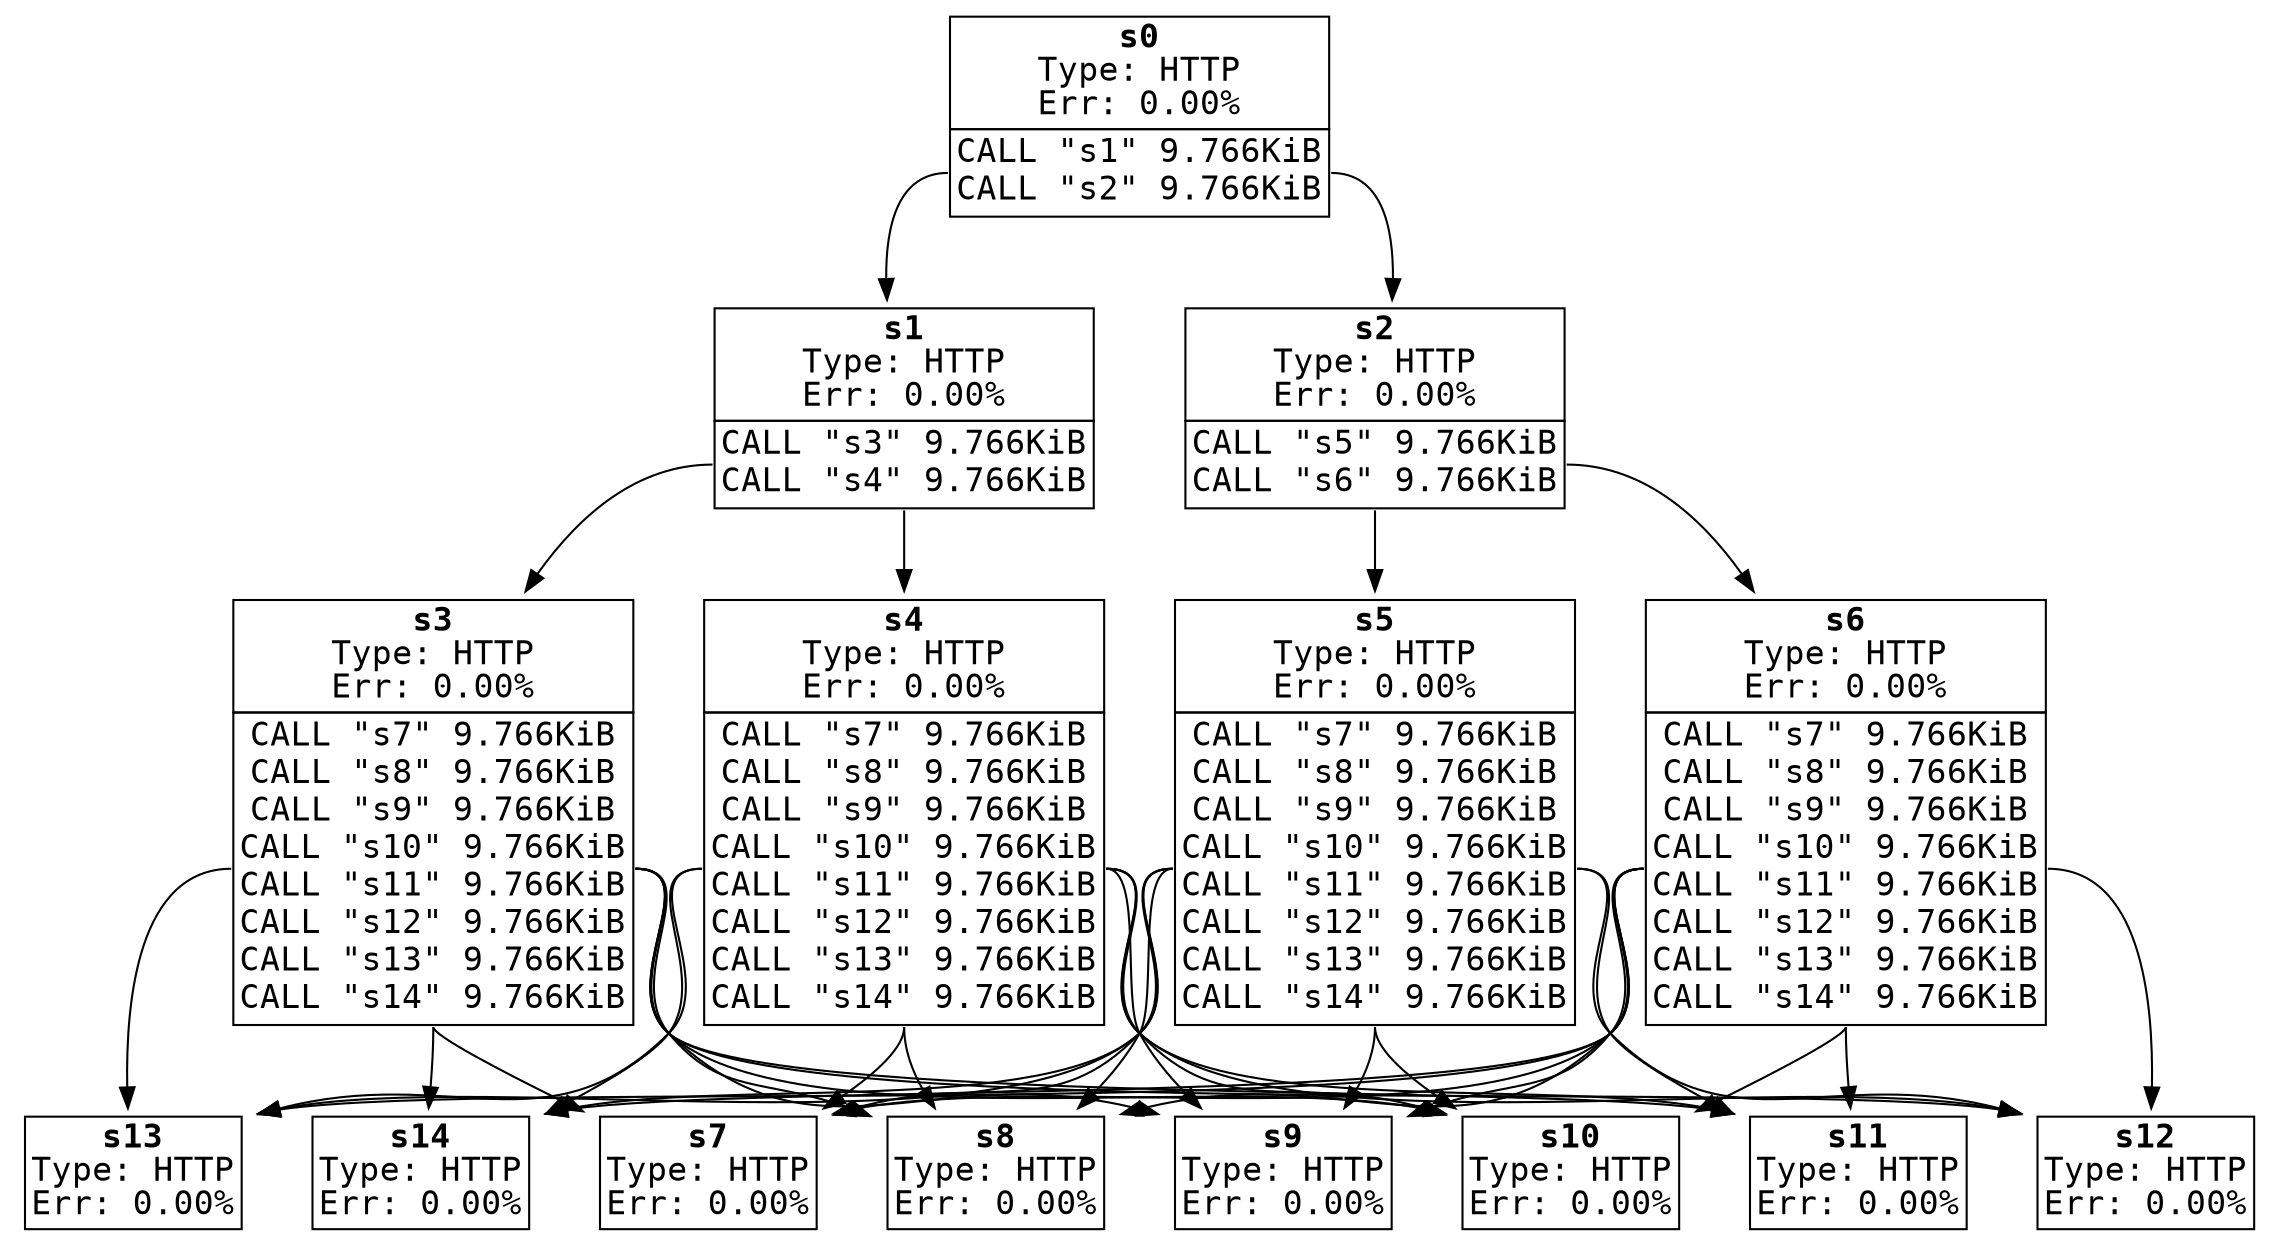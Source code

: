 digraph {
  node [
    fontsize = "16"
    fontname = "courier"
    shape = plaintext
  ];

  "s0" [label=<
<TABLE BORDER="0" CELLBORDER="1" CELLSPACING="0">
  <TR><TD><B>s0</B><BR />Type: HTTP<BR />Err: 0.00%</TD></TR>
  <TR><TD PORT="0">CALL "s1" 9.766KiB<BR />CALL "s2" 9.766KiB</TD></TR>
</TABLE>>];

  "s1" [label=<
<TABLE BORDER="0" CELLBORDER="1" CELLSPACING="0">
  <TR><TD><B>s1</B><BR />Type: HTTP<BR />Err: 0.00%</TD></TR>
  <TR><TD PORT="0">CALL "s3" 9.766KiB<BR />CALL "s4" 9.766KiB</TD></TR>
</TABLE>>];

  "s2" [label=<
<TABLE BORDER="0" CELLBORDER="1" CELLSPACING="0">
  <TR><TD><B>s2</B><BR />Type: HTTP<BR />Err: 0.00%</TD></TR>
  <TR><TD PORT="0">CALL "s5" 9.766KiB<BR />CALL "s6" 9.766KiB</TD></TR>
</TABLE>>];

  "s3" [label=<
<TABLE BORDER="0" CELLBORDER="1" CELLSPACING="0">
  <TR><TD><B>s3</B><BR />Type: HTTP<BR />Err: 0.00%</TD></TR>
  <TR><TD PORT="0">CALL "s7" 9.766KiB<BR />CALL "s8" 9.766KiB<BR />CALL "s9" 9.766KiB<BR />CALL "s10" 9.766KiB<BR />CALL "s11" 9.766KiB<BR />CALL "s12" 9.766KiB<BR />CALL "s13" 9.766KiB<BR />CALL "s14" 9.766KiB</TD></TR>
</TABLE>>];

  "s4" [label=<
<TABLE BORDER="0" CELLBORDER="1" CELLSPACING="0">
  <TR><TD><B>s4</B><BR />Type: HTTP<BR />Err: 0.00%</TD></TR>
  <TR><TD PORT="0">CALL "s7" 9.766KiB<BR />CALL "s8" 9.766KiB<BR />CALL "s9" 9.766KiB<BR />CALL "s10" 9.766KiB<BR />CALL "s11" 9.766KiB<BR />CALL "s12" 9.766KiB<BR />CALL "s13" 9.766KiB<BR />CALL "s14" 9.766KiB</TD></TR>
</TABLE>>];

  "s5" [label=<
<TABLE BORDER="0" CELLBORDER="1" CELLSPACING="0">
  <TR><TD><B>s5</B><BR />Type: HTTP<BR />Err: 0.00%</TD></TR>
  <TR><TD PORT="0">CALL "s7" 9.766KiB<BR />CALL "s8" 9.766KiB<BR />CALL "s9" 9.766KiB<BR />CALL "s10" 9.766KiB<BR />CALL "s11" 9.766KiB<BR />CALL "s12" 9.766KiB<BR />CALL "s13" 9.766KiB<BR />CALL "s14" 9.766KiB</TD></TR>
</TABLE>>];

  "s6" [label=<
<TABLE BORDER="0" CELLBORDER="1" CELLSPACING="0">
  <TR><TD><B>s6</B><BR />Type: HTTP<BR />Err: 0.00%</TD></TR>
  <TR><TD PORT="0">CALL "s7" 9.766KiB<BR />CALL "s8" 9.766KiB<BR />CALL "s9" 9.766KiB<BR />CALL "s10" 9.766KiB<BR />CALL "s11" 9.766KiB<BR />CALL "s12" 9.766KiB<BR />CALL "s13" 9.766KiB<BR />CALL "s14" 9.766KiB</TD></TR>
</TABLE>>];

  "s7" [label=<
<TABLE BORDER="0" CELLBORDER="1" CELLSPACING="0">
  <TR><TD><B>s7</B><BR />Type: HTTP<BR />Err: 0.00%</TD></TR>
</TABLE>>];

  "s8" [label=<
<TABLE BORDER="0" CELLBORDER="1" CELLSPACING="0">
  <TR><TD><B>s8</B><BR />Type: HTTP<BR />Err: 0.00%</TD></TR>
</TABLE>>];

  "s9" [label=<
<TABLE BORDER="0" CELLBORDER="1" CELLSPACING="0">
  <TR><TD><B>s9</B><BR />Type: HTTP<BR />Err: 0.00%</TD></TR>
</TABLE>>];

  "s10" [label=<
<TABLE BORDER="0" CELLBORDER="1" CELLSPACING="0">
  <TR><TD><B>s10</B><BR />Type: HTTP<BR />Err: 0.00%</TD></TR>
</TABLE>>];

  "s11" [label=<
<TABLE BORDER="0" CELLBORDER="1" CELLSPACING="0">
  <TR><TD><B>s11</B><BR />Type: HTTP<BR />Err: 0.00%</TD></TR>
</TABLE>>];

  "s12" [label=<
<TABLE BORDER="0" CELLBORDER="1" CELLSPACING="0">
  <TR><TD><B>s12</B><BR />Type: HTTP<BR />Err: 0.00%</TD></TR>
</TABLE>>];

  "s13" [label=<
<TABLE BORDER="0" CELLBORDER="1" CELLSPACING="0">
  <TR><TD><B>s13</B><BR />Type: HTTP<BR />Err: 0.00%</TD></TR>
</TABLE>>];

  "s14" [label=<
<TABLE BORDER="0" CELLBORDER="1" CELLSPACING="0">
  <TR><TD><B>s14</B><BR />Type: HTTP<BR />Err: 0.00%</TD></TR>
</TABLE>>];

  
  "s0":0 -> "s1"
  "s0":0 -> "s2"
  "s1":0 -> "s3"
  "s1":0 -> "s4"
  "s2":0 -> "s5"
  "s2":0 -> "s6"
  "s3":0 -> "s7"
  "s3":0 -> "s8"
  "s3":0 -> "s9"
  "s3":0 -> "s10"
  "s3":0 -> "s11"
  "s3":0 -> "s12"
  "s3":0 -> "s13"
  "s3":0 -> "s14"
  "s4":0 -> "s7"
  "s4":0 -> "s8"
  "s4":0 -> "s9"
  "s4":0 -> "s10"
  "s4":0 -> "s11"
  "s4":0 -> "s12"
  "s4":0 -> "s13"
  "s4":0 -> "s14"
  "s5":0 -> "s7"
  "s5":0 -> "s8"
  "s5":0 -> "s9"
  "s5":0 -> "s10"
  "s5":0 -> "s11"
  "s5":0 -> "s12"
  "s5":0 -> "s13"
  "s5":0 -> "s14"
  "s6":0 -> "s7"
  "s6":0 -> "s8"
  "s6":0 -> "s9"
  "s6":0 -> "s10"
  "s6":0 -> "s11"
  "s6":0 -> "s12"
  "s6":0 -> "s13"
  "s6":0 -> "s14"
}

